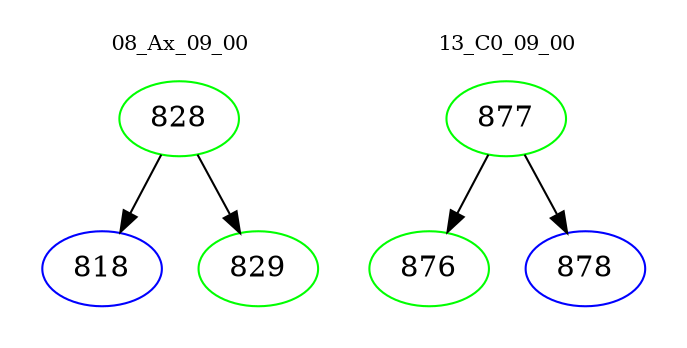 digraph{
subgraph cluster_0 {
color = white
label = "08_Ax_09_00";
fontsize=10;
T0_828 [label="828", color="green"]
T0_828 -> T0_818 [color="black"]
T0_818 [label="818", color="blue"]
T0_828 -> T0_829 [color="black"]
T0_829 [label="829", color="green"]
}
subgraph cluster_1 {
color = white
label = "13_C0_09_00";
fontsize=10;
T1_877 [label="877", color="green"]
T1_877 -> T1_876 [color="black"]
T1_876 [label="876", color="green"]
T1_877 -> T1_878 [color="black"]
T1_878 [label="878", color="blue"]
}
}
